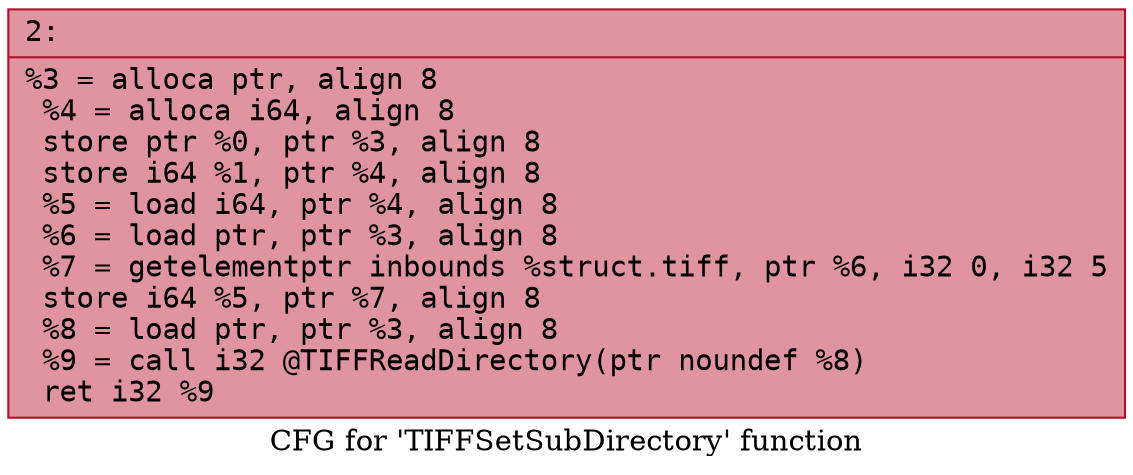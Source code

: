 digraph "CFG for 'TIFFSetSubDirectory' function" {
	label="CFG for 'TIFFSetSubDirectory' function";

	Node0x6000015c92c0 [shape=record,color="#b70d28ff", style=filled, fillcolor="#b70d2870" fontname="Courier",label="{2:\l|  %3 = alloca ptr, align 8\l  %4 = alloca i64, align 8\l  store ptr %0, ptr %3, align 8\l  store i64 %1, ptr %4, align 8\l  %5 = load i64, ptr %4, align 8\l  %6 = load ptr, ptr %3, align 8\l  %7 = getelementptr inbounds %struct.tiff, ptr %6, i32 0, i32 5\l  store i64 %5, ptr %7, align 8\l  %8 = load ptr, ptr %3, align 8\l  %9 = call i32 @TIFFReadDirectory(ptr noundef %8)\l  ret i32 %9\l}"];
}
